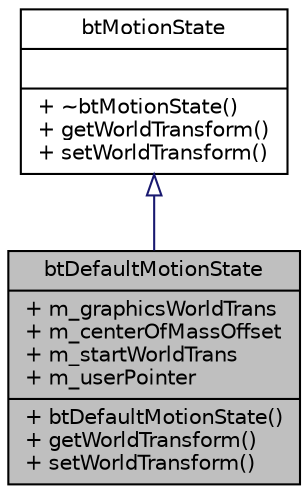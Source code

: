 digraph G
{
  edge [fontname="Helvetica",fontsize="10",labelfontname="Helvetica",labelfontsize="10"];
  node [fontname="Helvetica",fontsize="10",shape=record];
  Node1 [label="{btDefaultMotionState\n|+ m_graphicsWorldTrans\l+ m_centerOfMassOffset\l+ m_startWorldTrans\l+ m_userPointer\l|+ btDefaultMotionState()\l+ getWorldTransform()\l+ setWorldTransform()\l}",height=0.2,width=0.4,color="black", fillcolor="grey75", style="filled" fontcolor="black"];
  Node2 -> Node1 [dir=back,color="midnightblue",fontsize="10",style="solid",arrowtail="empty",fontname="Helvetica"];
  Node2 [label="{btMotionState\n||+ ~btMotionState()\l+ getWorldTransform()\l+ setWorldTransform()\l}",height=0.2,width=0.4,color="black", fillcolor="white", style="filled",URL="$dc/ded/classbtMotionState.html"];
}

